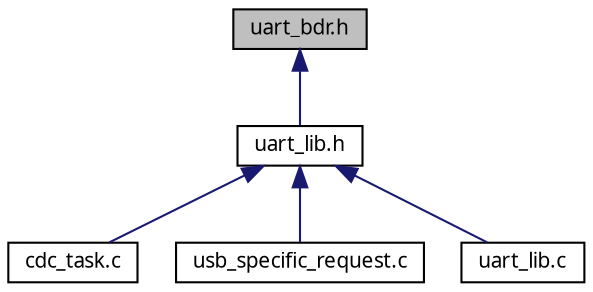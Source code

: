 digraph G
{
  edge [fontname="FreeSans.ttf",fontsize=10,labelfontname="FreeSans.ttf",labelfontsize=10];
  node [fontname="FreeSans.ttf",fontsize=10,shape=record];
  Node1 [label="uart_bdr.h",height=0.2,width=0.4,color="black", fillcolor="grey75", style="filled" fontcolor="black"];
  Node1 -> Node2 [dir=back,color="midnightblue",fontsize=10,style="solid",fontname="FreeSans.ttf"];
  Node2 [label="uart_lib.h",height=0.2,width=0.4,color="black", fillcolor="white", style="filled",URL="$a00037.html"];
  Node2 -> Node3 [dir=back,color="midnightblue",fontsize=10,style="solid",fontname="FreeSans.ttf"];
  Node3 [label="cdc_task.c",height=0.2,width=0.4,color="black", fillcolor="white", style="filled",URL="$a00018.html"];
  Node2 -> Node4 [dir=back,color="midnightblue",fontsize=10,style="solid",fontname="FreeSans.ttf"];
  Node4 [label="usb_specific_request.c",height=0.2,width=0.4,color="black", fillcolor="white", style="filled",URL="$a00048.html"];
  Node2 -> Node5 [dir=back,color="midnightblue",fontsize=10,style="solid",fontname="FreeSans.ttf"];
  Node5 [label="uart_lib.c",height=0.2,width=0.4,color="black", fillcolor="white", style="filled",URL="$a00036.html"];
}
